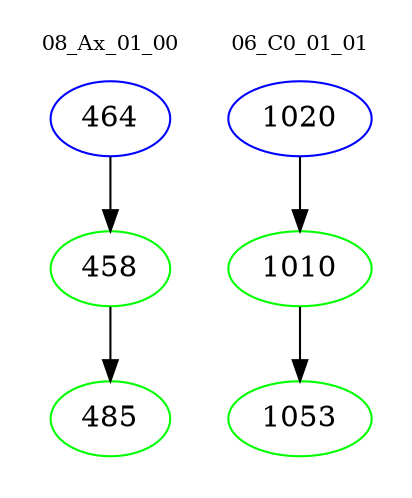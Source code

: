 digraph{
subgraph cluster_0 {
color = white
label = "08_Ax_01_00";
fontsize=10;
T0_464 [label="464", color="blue"]
T0_464 -> T0_458 [color="black"]
T0_458 [label="458", color="green"]
T0_458 -> T0_485 [color="black"]
T0_485 [label="485", color="green"]
}
subgraph cluster_1 {
color = white
label = "06_C0_01_01";
fontsize=10;
T1_1020 [label="1020", color="blue"]
T1_1020 -> T1_1010 [color="black"]
T1_1010 [label="1010", color="green"]
T1_1010 -> T1_1053 [color="black"]
T1_1053 [label="1053", color="green"]
}
}
